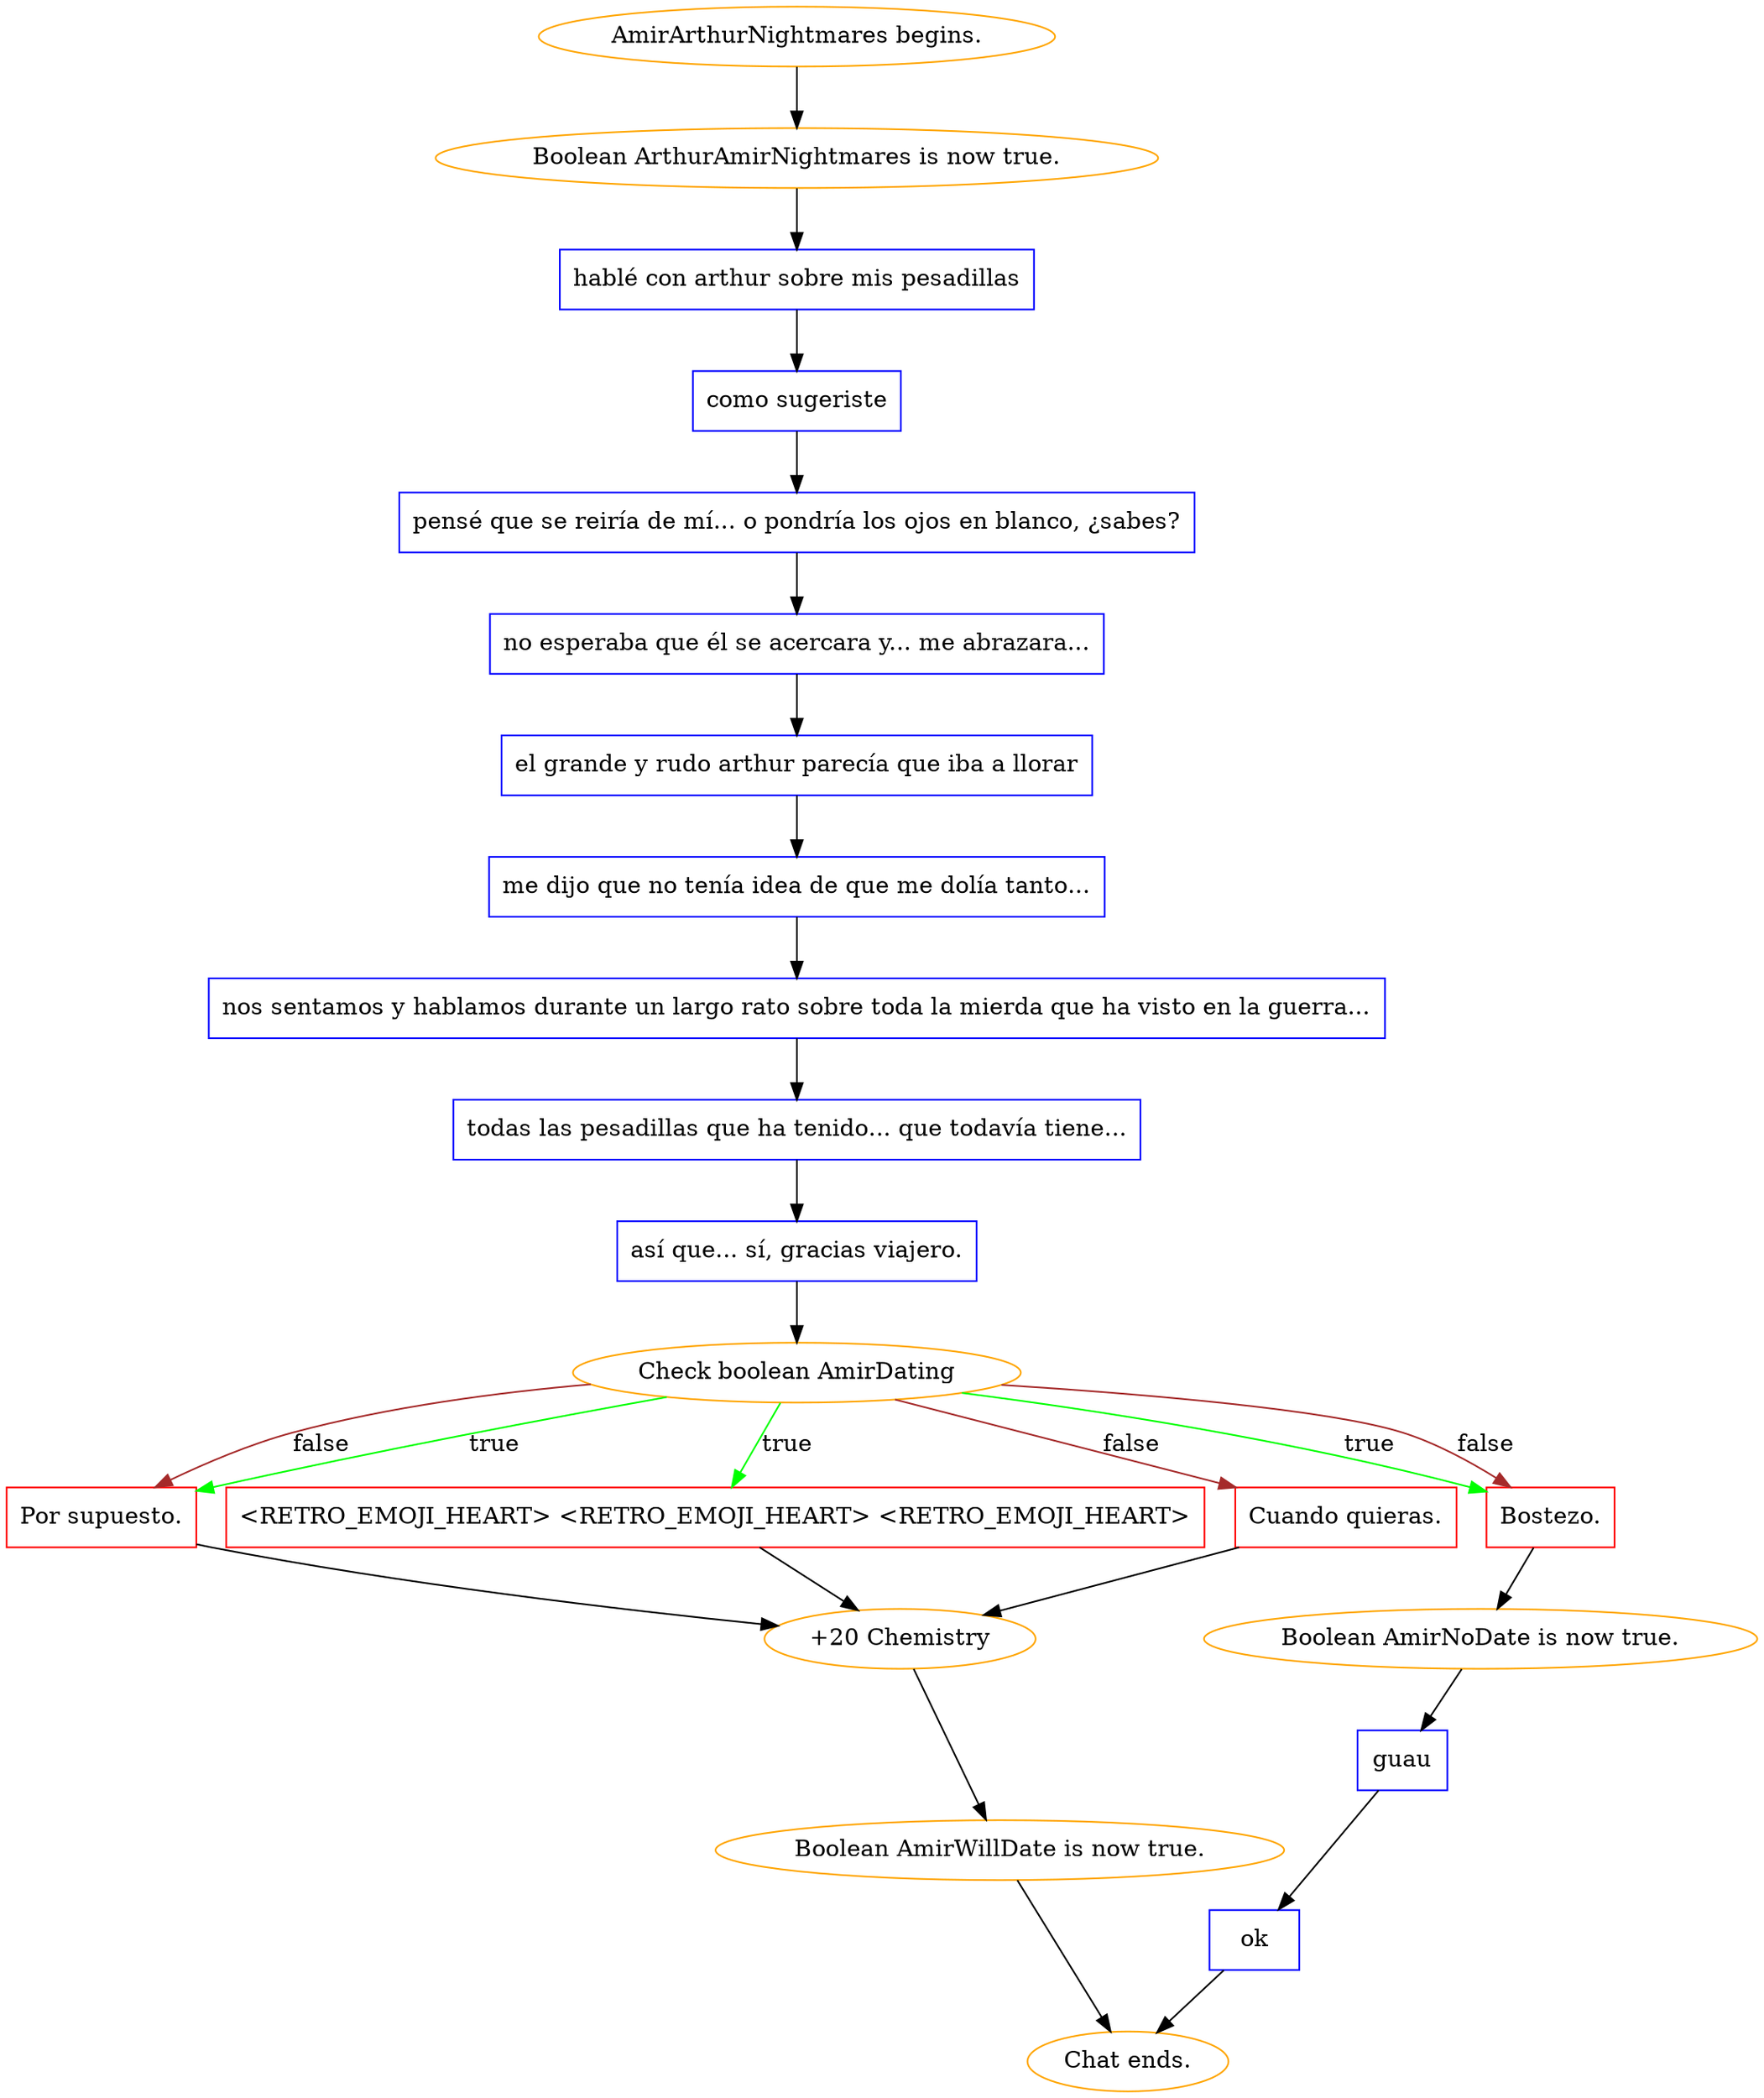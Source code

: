 digraph {
	"AmirArthurNightmares begins." [color=orange];
		"AmirArthurNightmares begins." -> j2344870764;
	j2344870764 [label="Boolean ArthurAmirNightmares is now true.",color=orange];
		j2344870764 -> j828018654;
	j828018654 [label="hablé con arthur sobre mis pesadillas",shape=box,color=blue];
		j828018654 -> j1339571208;
	j1339571208 [label="como sugeriste",shape=box,color=blue];
		j1339571208 -> j1802394351;
	j1802394351 [label="pensé que se reiría de mí... o pondría los ojos en blanco, ¿sabes?",shape=box,color=blue];
		j1802394351 -> j1529395709;
	j1529395709 [label="no esperaba que él se acercara y... me abrazara...",shape=box,color=blue];
		j1529395709 -> j2254659181;
	j2254659181 [label="el grande y rudo arthur parecía que iba a llorar",shape=box,color=blue];
		j2254659181 -> j2130684045;
	j2130684045 [label="me dijo que no tenía idea de que me dolía tanto...",shape=box,color=blue];
		j2130684045 -> j3589788822;
	j3589788822 [label="nos sentamos y hablamos durante un largo rato sobre toda la mierda que ha visto en la guerra...",shape=box,color=blue];
		j3589788822 -> j1929017492;
	j1929017492 [label="todas las pesadillas que ha tenido... que todavía tiene...",shape=box,color=blue];
		j1929017492 -> j1602621069;
	j1602621069 [label="así que... sí, gracias viajero.",shape=box,color=blue];
		j1602621069 -> j4217290168;
	j4217290168 [label="Check boolean AmirDating",color=orange];
		j4217290168 -> j2423123349 [label=true,color=green];
		j4217290168 -> j4044709945 [label=true,color=green];
		j4217290168 -> j736225443 [label=true,color=green];
		j4217290168 -> j4044709945 [label=false,color=brown];
		j4217290168 -> j736225443 [label=false,color=brown];
		j4217290168 -> j4158482815 [label=false,color=brown];
	j2423123349 [label="<RETRO_EMOJI_HEART> <RETRO_EMOJI_HEART> <RETRO_EMOJI_HEART>",shape=box,color=red];
		j2423123349 -> j2302460036;
	j4044709945 [label="Por supuesto.",shape=box,color=red];
		j4044709945 -> j2302460036;
	j736225443 [label="Bostezo.",shape=box,color=red];
		j736225443 -> j2897222462;
	j4158482815 [label="Cuando quieras.",shape=box,color=red];
		j4158482815 -> j2302460036;
	j2302460036 [label="+20 Chemistry",color=orange];
		j2302460036 -> j661208215;
	j2897222462 [label="Boolean AmirNoDate is now true.",color=orange];
		j2897222462 -> j3117393472;
	j661208215 [label="Boolean AmirWillDate is now true.",color=orange];
		j661208215 -> "Chat ends.";
	j3117393472 [label="guau",shape=box,color=blue];
		j3117393472 -> j152684941;
	"Chat ends." [color=orange];
	j152684941 [label="ok",shape=box,color=blue];
		j152684941 -> "Chat ends.";
}